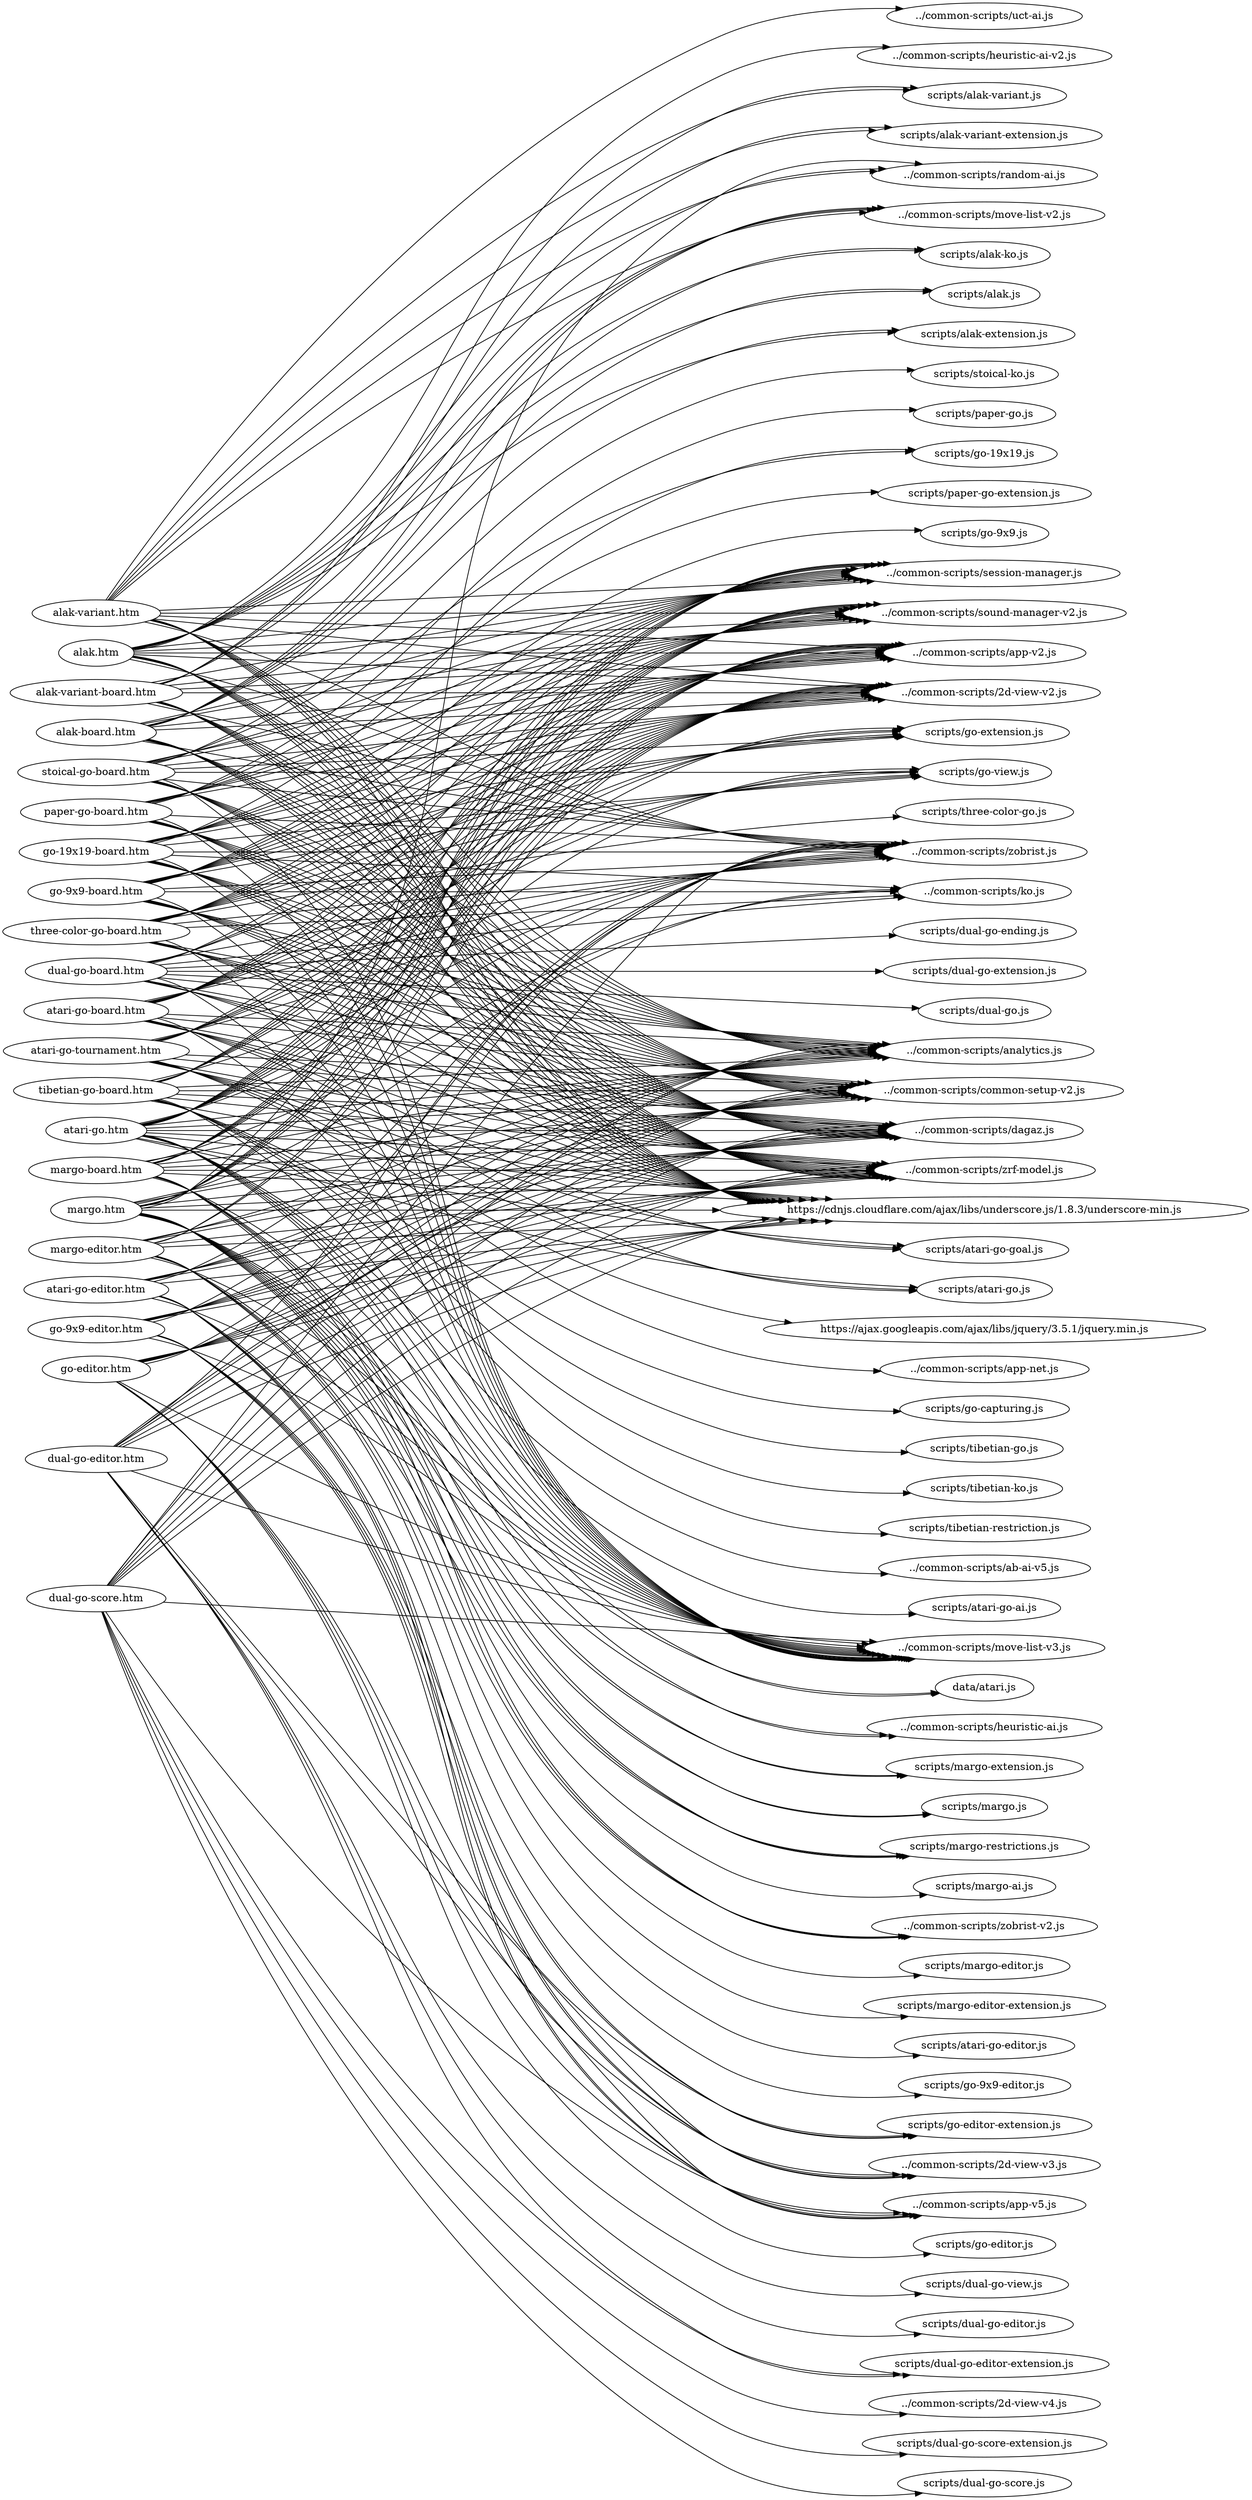 digraph "graph" {
graph[ ranksep=10, rankdir = LR ];
  "alak-board.htm" -> "../common-scripts/2d-view-v2.js";
  "alak-board.htm" -> "../common-scripts/analytics.js";
  "alak-board.htm" -> "../common-scripts/app-v2.js";
  "alak-board.htm" -> "../common-scripts/common-setup-v2.js";
  "alak-board.htm" -> "../common-scripts/dagaz.js";
  "alak-board.htm" -> "../common-scripts/move-list-v2.js";
  "alak-board.htm" -> "../common-scripts/session-manager.js";
  "alak-board.htm" -> "../common-scripts/sound-manager-v2.js";
  "alak-board.htm" -> "../common-scripts/zobrist.js";
  "alak-board.htm" -> "../common-scripts/zrf-model.js";
  "alak-board.htm" -> "https://cdnjs.cloudflare.com/ajax/libs/underscore.js/1.8.3/underscore-min.js";
  "alak-board.htm" -> "scripts/alak-extension.js";
  "alak-board.htm" -> "scripts/alak-ko.js";
  "alak-board.htm" -> "scripts/alak.js";
  "alak-variant-board.htm" -> "../common-scripts/2d-view-v2.js";
  "alak-variant-board.htm" -> "../common-scripts/analytics.js";
  "alak-variant-board.htm" -> "../common-scripts/app-v2.js";
  "alak-variant-board.htm" -> "../common-scripts/common-setup-v2.js";
  "alak-variant-board.htm" -> "../common-scripts/dagaz.js";
  "alak-variant-board.htm" -> "../common-scripts/move-list-v2.js";
  "alak-variant-board.htm" -> "../common-scripts/session-manager.js";
  "alak-variant-board.htm" -> "../common-scripts/sound-manager-v2.js";
  "alak-variant-board.htm" -> "../common-scripts/zobrist.js";
  "alak-variant-board.htm" -> "../common-scripts/zrf-model.js";
  "alak-variant-board.htm" -> "https://cdnjs.cloudflare.com/ajax/libs/underscore.js/1.8.3/underscore-min.js";
  "alak-variant-board.htm" -> "scripts/alak-variant-extension.js";
  "alak-variant-board.htm" -> "scripts/alak-variant.js";
  "alak-variant.htm" -> "../common-scripts/2d-view-v2.js";
  "alak-variant.htm" -> "../common-scripts/analytics.js";
  "alak-variant.htm" -> "../common-scripts/app-v2.js";
  "alak-variant.htm" -> "../common-scripts/common-setup-v2.js";
  "alak-variant.htm" -> "../common-scripts/dagaz.js";
  "alak-variant.htm" -> "../common-scripts/move-list-v2.js";
  "alak-variant.htm" -> "../common-scripts/random-ai.js";
  "alak-variant.htm" -> "../common-scripts/session-manager.js";
  "alak-variant.htm" -> "../common-scripts/sound-manager-v2.js";
  "alak-variant.htm" -> "../common-scripts/uct-ai.js";
  "alak-variant.htm" -> "../common-scripts/zobrist.js";
  "alak-variant.htm" -> "../common-scripts/zrf-model.js";
  "alak-variant.htm" -> "https://cdnjs.cloudflare.com/ajax/libs/underscore.js/1.8.3/underscore-min.js";
  "alak-variant.htm" -> "scripts/alak-variant-extension.js";
  "alak-variant.htm" -> "scripts/alak-variant.js";
  "alak.htm" -> "../common-scripts/2d-view-v2.js";
  "alak.htm" -> "../common-scripts/analytics.js";
  "alak.htm" -> "../common-scripts/app-v2.js";
  "alak.htm" -> "../common-scripts/common-setup-v2.js";
  "alak.htm" -> "../common-scripts/dagaz.js";
  "alak.htm" -> "../common-scripts/heuristic-ai-v2.js";
  "alak.htm" -> "../common-scripts/move-list-v2.js";
  "alak.htm" -> "../common-scripts/random-ai.js";
  "alak.htm" -> "../common-scripts/session-manager.js";
  "alak.htm" -> "../common-scripts/sound-manager-v2.js";
  "alak.htm" -> "../common-scripts/zobrist.js";
  "alak.htm" -> "../common-scripts/zrf-model.js";
  "alak.htm" -> "https://cdnjs.cloudflare.com/ajax/libs/underscore.js/1.8.3/underscore-min.js";
  "alak.htm" -> "scripts/alak-extension.js";
  "alak.htm" -> "scripts/alak-ko.js";
  "alak.htm" -> "scripts/alak.js";
  "atari-go-board.htm" -> "../common-scripts/2d-view-v2.js";
  "atari-go-board.htm" -> "../common-scripts/analytics.js";
  "atari-go-board.htm" -> "../common-scripts/app-v2.js";
  "atari-go-board.htm" -> "../common-scripts/common-setup-v2.js";
  "atari-go-board.htm" -> "../common-scripts/dagaz.js";
  "atari-go-board.htm" -> "../common-scripts/move-list-v3.js";
  "atari-go-board.htm" -> "../common-scripts/session-manager.js";
  "atari-go-board.htm" -> "../common-scripts/sound-manager-v2.js";
  "atari-go-board.htm" -> "../common-scripts/zobrist.js";
  "atari-go-board.htm" -> "../common-scripts/zrf-model.js";
  "atari-go-board.htm" -> "https://cdnjs.cloudflare.com/ajax/libs/underscore.js/1.8.3/underscore-min.js";
  "atari-go-board.htm" -> "scripts/atari-go-goal.js";
  "atari-go-board.htm" -> "scripts/atari-go.js";
  "atari-go-board.htm" -> "scripts/go-extension.js";
  "atari-go-board.htm" -> "scripts/go-view.js";
  "atari-go-editor.htm" -> "../common-scripts/2d-view-v3.js";
  "atari-go-editor.htm" -> "../common-scripts/analytics.js";
  "atari-go-editor.htm" -> "../common-scripts/app-v5.js";
  "atari-go-editor.htm" -> "../common-scripts/common-setup-v2.js";
  "atari-go-editor.htm" -> "../common-scripts/dagaz.js";
  "atari-go-editor.htm" -> "../common-scripts/move-list-v3.js";
  "atari-go-editor.htm" -> "../common-scripts/zobrist.js";
  "atari-go-editor.htm" -> "../common-scripts/zrf-model.js";
  "atari-go-editor.htm" -> "https://cdnjs.cloudflare.com/ajax/libs/underscore.js/1.8.3/underscore-min.js";
  "atari-go-editor.htm" -> "scripts/atari-go-editor.js";
  "atari-go-editor.htm" -> "scripts/go-editor-extension.js";
  "atari-go-tournament.htm" -> "../common-scripts/2d-view-v2.js";
  "atari-go-tournament.htm" -> "../common-scripts/app-net.js";
  "atari-go-tournament.htm" -> "../common-scripts/common-setup-v2.js";
  "atari-go-tournament.htm" -> "../common-scripts/dagaz.js";
  "atari-go-tournament.htm" -> "../common-scripts/sound-manager-v2.js";
  "atari-go-tournament.htm" -> "../common-scripts/zobrist.js";
  "atari-go-tournament.htm" -> "../common-scripts/zrf-model.js";
  "atari-go-tournament.htm" -> "https://ajax.googleapis.com/ajax/libs/jquery/3.5.1/jquery.min.js";
  "atari-go-tournament.htm" -> "https://cdnjs.cloudflare.com/ajax/libs/underscore.js/1.8.3/underscore-min.js";
  "atari-go-tournament.htm" -> "scripts/atari-go-goal.js";
  "atari-go-tournament.htm" -> "scripts/atari-go.js";
  "atari-go-tournament.htm" -> "scripts/go-extension.js";
  "atari-go-tournament.htm" -> "scripts/go-view.js";
  "atari-go.htm" -> "../common-scripts/2d-view-v2.js";
  "atari-go.htm" -> "../common-scripts/ab-ai-v5.js";
  "atari-go.htm" -> "../common-scripts/analytics.js";
  "atari-go.htm" -> "../common-scripts/app-v2.js";
  "atari-go.htm" -> "../common-scripts/common-setup-v2.js";
  "atari-go.htm" -> "../common-scripts/dagaz.js";
  "atari-go.htm" -> "../common-scripts/heuristic-ai.js";
  "atari-go.htm" -> "../common-scripts/move-list-v3.js";
  "atari-go.htm" -> "../common-scripts/session-manager.js";
  "atari-go.htm" -> "../common-scripts/sound-manager-v2.js";
  "atari-go.htm" -> "../common-scripts/zobrist.js";
  "atari-go.htm" -> "../common-scripts/zrf-model.js";
  "atari-go.htm" -> "data/atari.js";
  "atari-go.htm" -> "https://cdnjs.cloudflare.com/ajax/libs/underscore.js/1.8.3/underscore-min.js";
  "atari-go.htm" -> "scripts/atari-go-ai.js";
  "atari-go.htm" -> "scripts/atari-go-goal.js";
  "atari-go.htm" -> "scripts/atari-go.js";
  "atari-go.htm" -> "scripts/go-extension.js";
  "atari-go.htm" -> "scripts/go-view.js";
  "dual-go-board.htm" -> "../common-scripts/2d-view-v2.js";
  "dual-go-board.htm" -> "../common-scripts/analytics.js";
  "dual-go-board.htm" -> "../common-scripts/app-v2.js";
  "dual-go-board.htm" -> "../common-scripts/common-setup-v2.js";
  "dual-go-board.htm" -> "../common-scripts/dagaz.js";
  "dual-go-board.htm" -> "../common-scripts/ko.js";
  "dual-go-board.htm" -> "../common-scripts/move-list-v3.js";
  "dual-go-board.htm" -> "../common-scripts/session-manager.js";
  "dual-go-board.htm" -> "../common-scripts/zobrist.js";
  "dual-go-board.htm" -> "../common-scripts/zrf-model.js";
  "dual-go-board.htm" -> "https://cdnjs.cloudflare.com/ajax/libs/underscore.js/1.8.3/underscore-min.js";
  "dual-go-board.htm" -> "scripts/dual-go-ending.js";
  "dual-go-board.htm" -> "scripts/dual-go-extension.js";
  "dual-go-board.htm" -> "scripts/dual-go.js";
  "dual-go-editor.htm" -> "../common-scripts/2d-view-v3.js";
  "dual-go-editor.htm" -> "../common-scripts/analytics.js";
  "dual-go-editor.htm" -> "../common-scripts/app-v5.js";
  "dual-go-editor.htm" -> "../common-scripts/common-setup-v2.js";
  "dual-go-editor.htm" -> "../common-scripts/dagaz.js";
  "dual-go-editor.htm" -> "../common-scripts/move-list-v3.js";
  "dual-go-editor.htm" -> "../common-scripts/zobrist.js";
  "dual-go-editor.htm" -> "../common-scripts/zrf-model.js";
  "dual-go-editor.htm" -> "https://cdnjs.cloudflare.com/ajax/libs/underscore.js/1.8.3/underscore-min.js";
  "dual-go-editor.htm" -> "scripts/dual-go-editor-extension.js";
  "dual-go-editor.htm" -> "scripts/dual-go-editor.js";
  "dual-go-editor.htm" -> "scripts/dual-go-view.js";
  "dual-go-score.htm" -> "../common-scripts/2d-view-v4.js";
  "dual-go-score.htm" -> "../common-scripts/analytics.js";
  "dual-go-score.htm" -> "../common-scripts/app-v5.js";
  "dual-go-score.htm" -> "../common-scripts/common-setup-v2.js";
  "dual-go-score.htm" -> "../common-scripts/dagaz.js";
  "dual-go-score.htm" -> "../common-scripts/move-list-v3.js";
  "dual-go-score.htm" -> "../common-scripts/zobrist.js";
  "dual-go-score.htm" -> "../common-scripts/zrf-model.js";
  "dual-go-score.htm" -> "https://cdnjs.cloudflare.com/ajax/libs/underscore.js/1.8.3/underscore-min.js";
  "dual-go-score.htm" -> "scripts/dual-go-editor-extension.js";
  "dual-go-score.htm" -> "scripts/dual-go-score-extension.js";
  "dual-go-score.htm" -> "scripts/dual-go-score.js";
  "go-19x19-board.htm" -> "../common-scripts/2d-view-v2.js";
  "go-19x19-board.htm" -> "../common-scripts/analytics.js";
  "go-19x19-board.htm" -> "../common-scripts/app-v2.js";
  "go-19x19-board.htm" -> "../common-scripts/common-setup-v2.js";
  "go-19x19-board.htm" -> "../common-scripts/dagaz.js";
  "go-19x19-board.htm" -> "../common-scripts/ko.js";
  "go-19x19-board.htm" -> "../common-scripts/move-list-v3.js";
  "go-19x19-board.htm" -> "../common-scripts/session-manager.js";
  "go-19x19-board.htm" -> "../common-scripts/sound-manager-v2.js";
  "go-19x19-board.htm" -> "../common-scripts/zobrist.js";
  "go-19x19-board.htm" -> "../common-scripts/zrf-model.js";
  "go-19x19-board.htm" -> "https://cdnjs.cloudflare.com/ajax/libs/underscore.js/1.8.3/underscore-min.js";
  "go-19x19-board.htm" -> "scripts/go-19x19.js";
  "go-19x19-board.htm" -> "scripts/go-extension.js";
  "go-19x19-board.htm" -> "scripts/go-view.js";
  "go-9x9-board.htm" -> "../common-scripts/2d-view-v2.js";
  "go-9x9-board.htm" -> "../common-scripts/analytics.js";
  "go-9x9-board.htm" -> "../common-scripts/app-v2.js";
  "go-9x9-board.htm" -> "../common-scripts/common-setup-v2.js";
  "go-9x9-board.htm" -> "../common-scripts/dagaz.js";
  "go-9x9-board.htm" -> "../common-scripts/ko.js";
  "go-9x9-board.htm" -> "../common-scripts/move-list-v3.js";
  "go-9x9-board.htm" -> "../common-scripts/session-manager.js";
  "go-9x9-board.htm" -> "../common-scripts/sound-manager-v2.js";
  "go-9x9-board.htm" -> "../common-scripts/zobrist.js";
  "go-9x9-board.htm" -> "../common-scripts/zrf-model.js";
  "go-9x9-board.htm" -> "https://cdnjs.cloudflare.com/ajax/libs/underscore.js/1.8.3/underscore-min.js";
  "go-9x9-board.htm" -> "scripts/go-9x9.js";
  "go-9x9-board.htm" -> "scripts/go-extension.js";
  "go-9x9-board.htm" -> "scripts/go-view.js";
  "go-9x9-editor.htm" -> "../common-scripts/2d-view-v3.js";
  "go-9x9-editor.htm" -> "../common-scripts/analytics.js";
  "go-9x9-editor.htm" -> "../common-scripts/app-v5.js";
  "go-9x9-editor.htm" -> "../common-scripts/common-setup-v2.js";
  "go-9x9-editor.htm" -> "../common-scripts/dagaz.js";
  "go-9x9-editor.htm" -> "../common-scripts/move-list-v3.js";
  "go-9x9-editor.htm" -> "../common-scripts/zobrist.js";
  "go-9x9-editor.htm" -> "../common-scripts/zrf-model.js";
  "go-9x9-editor.htm" -> "https://cdnjs.cloudflare.com/ajax/libs/underscore.js/1.8.3/underscore-min.js";
  "go-9x9-editor.htm" -> "scripts/go-9x9-editor.js";
  "go-9x9-editor.htm" -> "scripts/go-editor-extension.js";
  "go-editor.htm" -> "../common-scripts/2d-view-v3.js";
  "go-editor.htm" -> "../common-scripts/analytics.js";
  "go-editor.htm" -> "../common-scripts/app-v5.js";
  "go-editor.htm" -> "../common-scripts/common-setup-v2.js";
  "go-editor.htm" -> "../common-scripts/dagaz.js";
  "go-editor.htm" -> "../common-scripts/move-list-v3.js";
  "go-editor.htm" -> "../common-scripts/zobrist.js";
  "go-editor.htm" -> "../common-scripts/zrf-model.js";
  "go-editor.htm" -> "https://cdnjs.cloudflare.com/ajax/libs/underscore.js/1.8.3/underscore-min.js";
  "go-editor.htm" -> "scripts/go-editor-extension.js";
  "go-editor.htm" -> "scripts/go-editor.js";
  "margo-board.htm" -> "../common-scripts/2d-view-v2.js";
  "margo-board.htm" -> "../common-scripts/analytics.js";
  "margo-board.htm" -> "../common-scripts/app-v2.js";
  "margo-board.htm" -> "../common-scripts/common-setup-v2.js";
  "margo-board.htm" -> "../common-scripts/dagaz.js";
  "margo-board.htm" -> "../common-scripts/ko.js";
  "margo-board.htm" -> "../common-scripts/move-list-v3.js";
  "margo-board.htm" -> "../common-scripts/session-manager.js";
  "margo-board.htm" -> "../common-scripts/sound-manager-v2.js";
  "margo-board.htm" -> "../common-scripts/zobrist-v2.js";
  "margo-board.htm" -> "../common-scripts/zrf-model.js";
  "margo-board.htm" -> "https://cdnjs.cloudflare.com/ajax/libs/underscore.js/1.8.3/underscore-min.js";
  "margo-board.htm" -> "scripts/margo-extension.js";
  "margo-board.htm" -> "scripts/margo-restrictions.js";
  "margo-board.htm" -> "scripts/margo.js";
  "margo-editor.htm" -> "../common-scripts/2d-view-v2.js";
  "margo-editor.htm" -> "../common-scripts/analytics.js";
  "margo-editor.htm" -> "../common-scripts/app-v2.js";
  "margo-editor.htm" -> "../common-scripts/common-setup-v2.js";
  "margo-editor.htm" -> "../common-scripts/dagaz.js";
  "margo-editor.htm" -> "../common-scripts/move-list-v3.js";
  "margo-editor.htm" -> "../common-scripts/zobrist-v2.js";
  "margo-editor.htm" -> "../common-scripts/zrf-model.js";
  "margo-editor.htm" -> "https://cdnjs.cloudflare.com/ajax/libs/underscore.js/1.8.3/underscore-min.js";
  "margo-editor.htm" -> "scripts/margo-editor-extension.js";
  "margo-editor.htm" -> "scripts/margo-editor.js";
  "margo-editor.htm" -> "scripts/margo-restrictions.js";
  "margo.htm" -> "../common-scripts/2d-view-v2.js";
  "margo.htm" -> "../common-scripts/analytics.js";
  "margo.htm" -> "../common-scripts/app-v2.js";
  "margo.htm" -> "../common-scripts/common-setup-v2.js";
  "margo.htm" -> "../common-scripts/dagaz.js";
  "margo.htm" -> "../common-scripts/heuristic-ai.js";
  "margo.htm" -> "../common-scripts/ko.js";
  "margo.htm" -> "../common-scripts/move-list-v3.js";
  "margo.htm" -> "../common-scripts/random-ai.js";
  "margo.htm" -> "../common-scripts/session-manager.js";
  "margo.htm" -> "../common-scripts/sound-manager-v2.js";
  "margo.htm" -> "../common-scripts/zobrist-v2.js";
  "margo.htm" -> "../common-scripts/zrf-model.js";
  "margo.htm" -> "data/atari.js";
  "margo.htm" -> "https://cdnjs.cloudflare.com/ajax/libs/underscore.js/1.8.3/underscore-min.js";
  "margo.htm" -> "scripts/margo-ai.js";
  "margo.htm" -> "scripts/margo-extension.js";
  "margo.htm" -> "scripts/margo-restrictions.js";
  "margo.htm" -> "scripts/margo.js";
  "paper-go-board.htm" -> "../common-scripts/2d-view-v2.js";
  "paper-go-board.htm" -> "../common-scripts/analytics.js";
  "paper-go-board.htm" -> "../common-scripts/app-v2.js";
  "paper-go-board.htm" -> "../common-scripts/common-setup-v2.js";
  "paper-go-board.htm" -> "../common-scripts/dagaz.js";
  "paper-go-board.htm" -> "../common-scripts/move-list-v3.js";
  "paper-go-board.htm" -> "../common-scripts/session-manager.js";
  "paper-go-board.htm" -> "../common-scripts/sound-manager-v2.js";
  "paper-go-board.htm" -> "../common-scripts/zobrist.js";
  "paper-go-board.htm" -> "../common-scripts/zrf-model.js";
  "paper-go-board.htm" -> "https://cdnjs.cloudflare.com/ajax/libs/underscore.js/1.8.3/underscore-min.js";
  "paper-go-board.htm" -> "scripts/paper-go-extension.js";
  "paper-go-board.htm" -> "scripts/paper-go.js";
  "stoical-go-board.htm" -> "../common-scripts/2d-view-v2.js";
  "stoical-go-board.htm" -> "../common-scripts/analytics.js";
  "stoical-go-board.htm" -> "../common-scripts/app-v2.js";
  "stoical-go-board.htm" -> "../common-scripts/common-setup-v2.js";
  "stoical-go-board.htm" -> "../common-scripts/dagaz.js";
  "stoical-go-board.htm" -> "../common-scripts/move-list-v3.js";
  "stoical-go-board.htm" -> "../common-scripts/session-manager.js";
  "stoical-go-board.htm" -> "../common-scripts/sound-manager-v2.js";
  "stoical-go-board.htm" -> "../common-scripts/zobrist.js";
  "stoical-go-board.htm" -> "../common-scripts/zrf-model.js";
  "stoical-go-board.htm" -> "https://cdnjs.cloudflare.com/ajax/libs/underscore.js/1.8.3/underscore-min.js";
  "stoical-go-board.htm" -> "scripts/go-19x19.js";
  "stoical-go-board.htm" -> "scripts/go-extension.js";
  "stoical-go-board.htm" -> "scripts/go-view.js";
  "stoical-go-board.htm" -> "scripts/stoical-ko.js";
  "three-color-go-board.htm" -> "../common-scripts/2d-view-v2.js";
  "three-color-go-board.htm" -> "../common-scripts/analytics.js";
  "three-color-go-board.htm" -> "../common-scripts/app-v2.js";
  "three-color-go-board.htm" -> "../common-scripts/common-setup-v2.js";
  "three-color-go-board.htm" -> "../common-scripts/dagaz.js";
  "three-color-go-board.htm" -> "../common-scripts/ko.js";
  "three-color-go-board.htm" -> "../common-scripts/move-list-v3.js";
  "three-color-go-board.htm" -> "../common-scripts/session-manager.js";
  "three-color-go-board.htm" -> "../common-scripts/sound-manager-v2.js";
  "three-color-go-board.htm" -> "../common-scripts/zobrist.js";
  "three-color-go-board.htm" -> "../common-scripts/zrf-model.js";
  "three-color-go-board.htm" -> "https://cdnjs.cloudflare.com/ajax/libs/underscore.js/1.8.3/underscore-min.js";
  "three-color-go-board.htm" -> "scripts/go-extension.js";
  "three-color-go-board.htm" -> "scripts/go-view.js";
  "three-color-go-board.htm" -> "scripts/three-color-go.js";
  "tibetian-go-board.htm" -> "../common-scripts/2d-view-v2.js";
  "tibetian-go-board.htm" -> "../common-scripts/analytics.js";
  "tibetian-go-board.htm" -> "../common-scripts/app-v2.js";
  "tibetian-go-board.htm" -> "../common-scripts/common-setup-v2.js";
  "tibetian-go-board.htm" -> "../common-scripts/dagaz.js";
  "tibetian-go-board.htm" -> "../common-scripts/move-list-v3.js";
  "tibetian-go-board.htm" -> "../common-scripts/session-manager.js";
  "tibetian-go-board.htm" -> "../common-scripts/sound-manager-v2.js";
  "tibetian-go-board.htm" -> "../common-scripts/zobrist.js";
  "tibetian-go-board.htm" -> "../common-scripts/zrf-model.js";
  "tibetian-go-board.htm" -> "https://cdnjs.cloudflare.com/ajax/libs/underscore.js/1.8.3/underscore-min.js";
  "tibetian-go-board.htm" -> "scripts/go-capturing.js";
  "tibetian-go-board.htm" -> "scripts/tibetian-go.js";
  "tibetian-go-board.htm" -> "scripts/tibetian-ko.js";
  "tibetian-go-board.htm" -> "scripts/tibetian-restriction.js";
}
